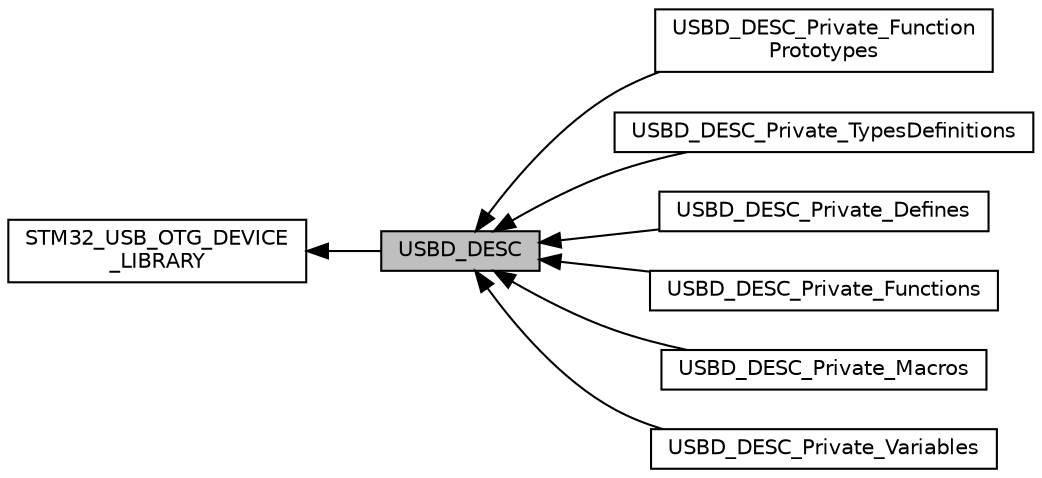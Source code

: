 digraph "USBD_DESC"
{
  edge [fontname="Helvetica",fontsize="10",labelfontname="Helvetica",labelfontsize="10"];
  node [fontname="Helvetica",fontsize="10",shape=record];
  rankdir=LR;
  Node6 [label="USBD_DESC_Private_Function\lPrototypes",height=0.2,width=0.4,color="black", fillcolor="white", style="filled",URL="$group___u_s_b_d___d_e_s_c___private___function_prototypes.html"];
  Node0 [label="USBD_DESC",height=0.2,width=0.4,color="black", fillcolor="grey75", style="filled", fontcolor="black"];
  Node2 [label="USBD_DESC_Private_TypesDefinitions",height=0.2,width=0.4,color="black", fillcolor="white", style="filled",URL="$group___u_s_b_d___d_e_s_c___private___types_definitions.html"];
  Node3 [label="USBD_DESC_Private_Defines",height=0.2,width=0.4,color="black", fillcolor="white", style="filled",URL="$group___u_s_b_d___d_e_s_c___private___defines.html"];
  Node1 [label="STM32_USB_OTG_DEVICE\l_LIBRARY",height=0.2,width=0.4,color="black", fillcolor="white", style="filled",URL="$group___s_t_m32___u_s_b___o_t_g___d_e_v_i_c_e___l_i_b_r_a_r_y.html"];
  Node7 [label="USBD_DESC_Private_Functions",height=0.2,width=0.4,color="black", fillcolor="white", style="filled",URL="$group___u_s_b_d___d_e_s_c___private___functions.html"];
  Node4 [label="USBD_DESC_Private_Macros",height=0.2,width=0.4,color="black", fillcolor="white", style="filled",URL="$group___u_s_b_d___d_e_s_c___private___macros.html"];
  Node5 [label="USBD_DESC_Private_Variables",height=0.2,width=0.4,color="black", fillcolor="white", style="filled",URL="$group___u_s_b_d___d_e_s_c___private___variables.html"];
  Node1->Node0 [shape=plaintext, dir="back", style="solid"];
  Node0->Node2 [shape=plaintext, dir="back", style="solid"];
  Node0->Node3 [shape=plaintext, dir="back", style="solid"];
  Node0->Node4 [shape=plaintext, dir="back", style="solid"];
  Node0->Node5 [shape=plaintext, dir="back", style="solid"];
  Node0->Node6 [shape=plaintext, dir="back", style="solid"];
  Node0->Node7 [shape=plaintext, dir="back", style="solid"];
}
